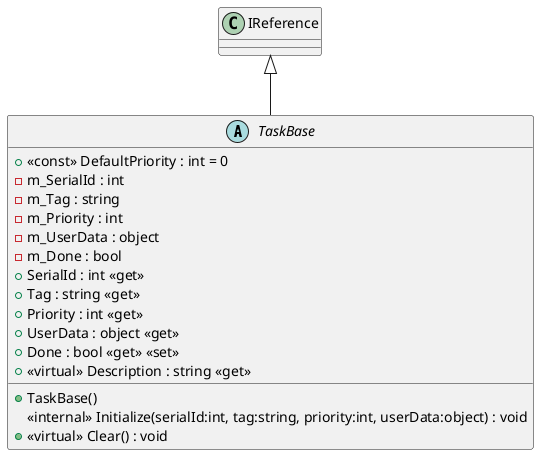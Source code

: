 @startuml
abstract class TaskBase {
    + <<const>> DefaultPriority : int = 0
    - m_SerialId : int
    - m_Tag : string
    - m_Priority : int
    - m_UserData : object
    - m_Done : bool
    + TaskBase()
    + SerialId : int <<get>>
    + Tag : string <<get>>
    + Priority : int <<get>>
    + UserData : object <<get>>
    + Done : bool <<get>> <<set>>
    + <<virtual>> Description : string <<get>>
    <<internal>> Initialize(serialId:int, tag:string, priority:int, userData:object) : void
    + <<virtual>> Clear() : void
}
IReference <|-- TaskBase
@enduml
